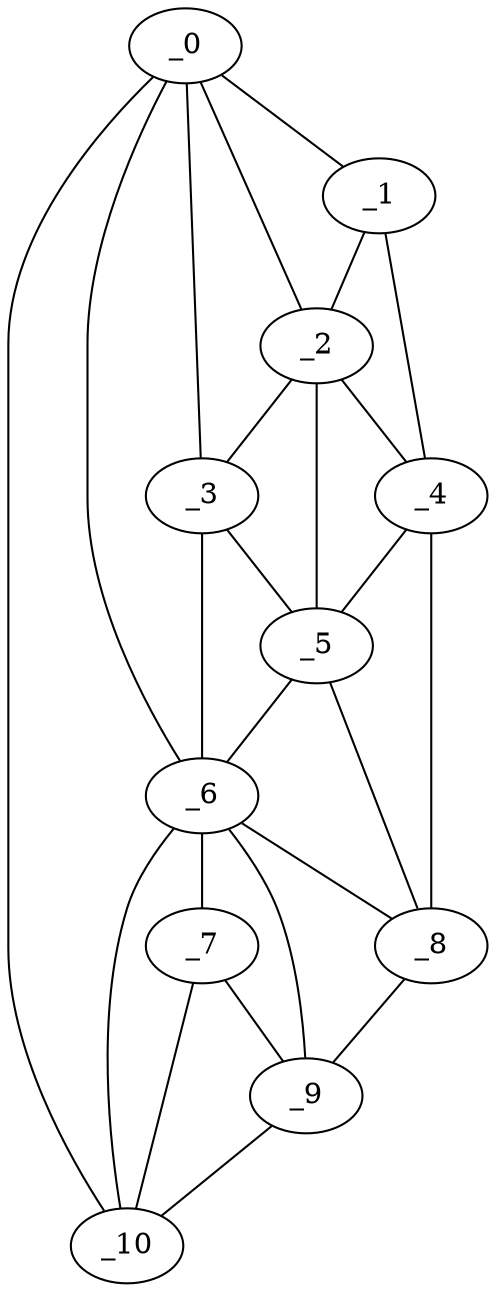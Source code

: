 graph "obj86__135.gxl" {
	_0	 [x=31,
		y=12];
	_1	 [x=61,
		y=69];
	_0 -- _1	 [valence=1];
	_2	 [x=63,
		y=61];
	_0 -- _2	 [valence=1];
	_3	 [x=68,
		y=57];
	_0 -- _3	 [valence=2];
	_6	 [x=75,
		y=50];
	_0 -- _6	 [valence=1];
	_10	 [x=104,
		y=15];
	_0 -- _10	 [valence=1];
	_1 -- _2	 [valence=2];
	_4	 [x=73,
		y=68];
	_1 -- _4	 [valence=1];
	_2 -- _3	 [valence=2];
	_2 -- _4	 [valence=1];
	_5	 [x=74,
		y=63];
	_2 -- _5	 [valence=1];
	_3 -- _5	 [valence=2];
	_3 -- _6	 [valence=2];
	_4 -- _5	 [valence=2];
	_8	 [x=97,
		y=66];
	_4 -- _8	 [valence=1];
	_5 -- _6	 [valence=1];
	_5 -- _8	 [valence=1];
	_7	 [x=94,
		y=41];
	_6 -- _7	 [valence=2];
	_6 -- _8	 [valence=2];
	_9	 [x=102,
		y=54];
	_6 -- _9	 [valence=1];
	_6 -- _10	 [valence=2];
	_7 -- _9	 [valence=2];
	_7 -- _10	 [valence=1];
	_8 -- _9	 [valence=1];
	_9 -- _10	 [valence=1];
}
